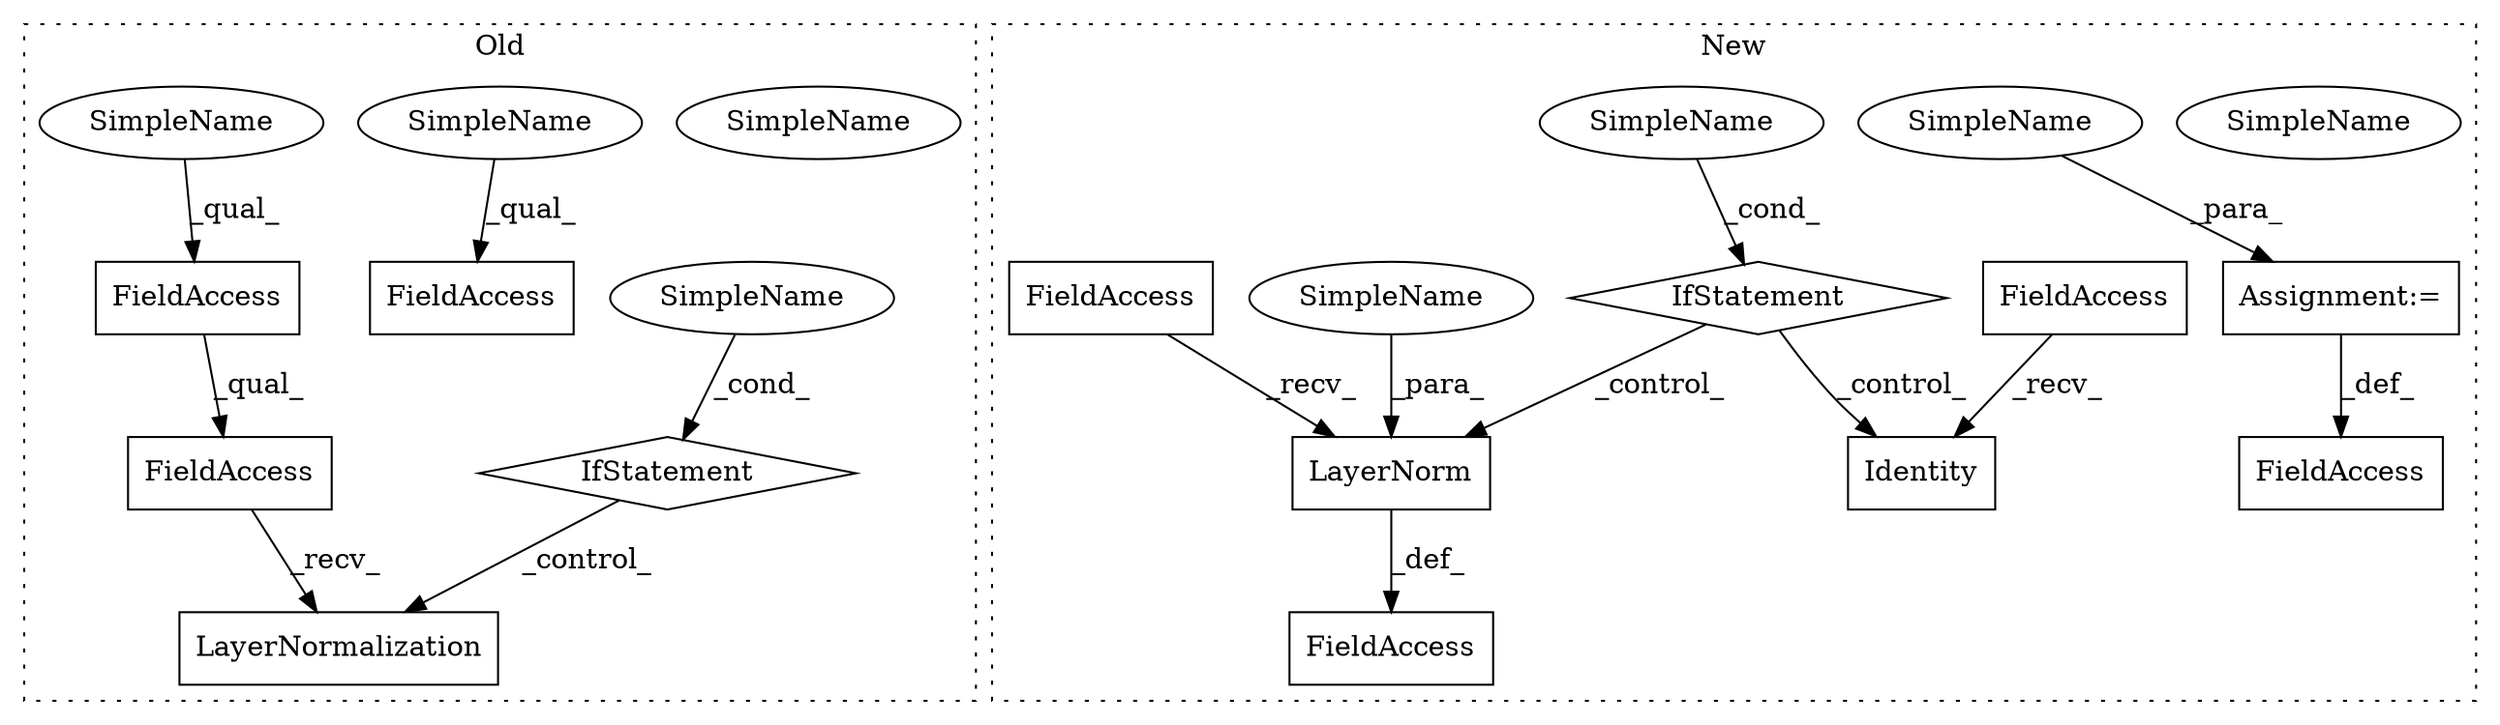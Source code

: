 digraph G {
subgraph cluster0 {
1 [label="IfStatement" a="25" s="78666" l="3" shape="diamond"];
6 [label="SimpleName" a="42" s="78649" l="17" shape="ellipse"];
7 [label="LayerNormalization" a="32" s="78715,78748" l="19,1" shape="box"];
8 [label="FieldAccess" a="22" s="78691" l="23" shape="box"];
9 [label="FieldAccess" a="22" s="78691" l="16" shape="box"];
10 [label="FieldAccess" a="22" s="78669" l="19" shape="box"];
16 [label="SimpleName" a="42" s="78649" l="17" shape="ellipse"];
19 [label="SimpleName" a="42" s="78669" l="10" shape="ellipse"];
20 [label="SimpleName" a="42" s="78691" l="10" shape="ellipse"];
label = "Old";
style="dotted";
}
subgraph cluster1 {
2 [label="Identity" a="32" s="89341" l="10" shape="box"];
3 [label="IfStatement" a="25" s="89329" l="3" shape="diamond"];
4 [label="SimpleName" a="42" s="89312" l="17" shape="ellipse"];
5 [label="FieldAccess" a="22" s="89332" l="5" shape="box"];
11 [label="LayerNorm" a="32" s="89363,89395" l="10,1" shape="box"];
12 [label="FieldAccess" a="22" s="89354" l="5" shape="box"];
13 [label="FieldAccess" a="22" s="89303" l="7" shape="box"];
14 [label="Assignment:=" a="7" s="89418" l="1" shape="box"];
15 [label="FieldAccess" a="22" s="89403" l="15" shape="box"];
17 [label="SimpleName" a="42" s="89419" l="7" shape="ellipse"];
18 [label="SimpleName" a="42" s="89373" l="7" shape="ellipse"];
21 [label="SimpleName" a="42" s="89312" l="17" shape="ellipse"];
label = "New";
style="dotted";
}
1 -> 7 [label="_control_"];
3 -> 2 [label="_control_"];
3 -> 11 [label="_control_"];
5 -> 2 [label="_recv_"];
8 -> 7 [label="_recv_"];
9 -> 8 [label="_qual_"];
11 -> 13 [label="_def_"];
12 -> 11 [label="_recv_"];
14 -> 15 [label="_def_"];
16 -> 1 [label="_cond_"];
17 -> 14 [label="_para_"];
18 -> 11 [label="_para_"];
19 -> 10 [label="_qual_"];
20 -> 9 [label="_qual_"];
21 -> 3 [label="_cond_"];
}